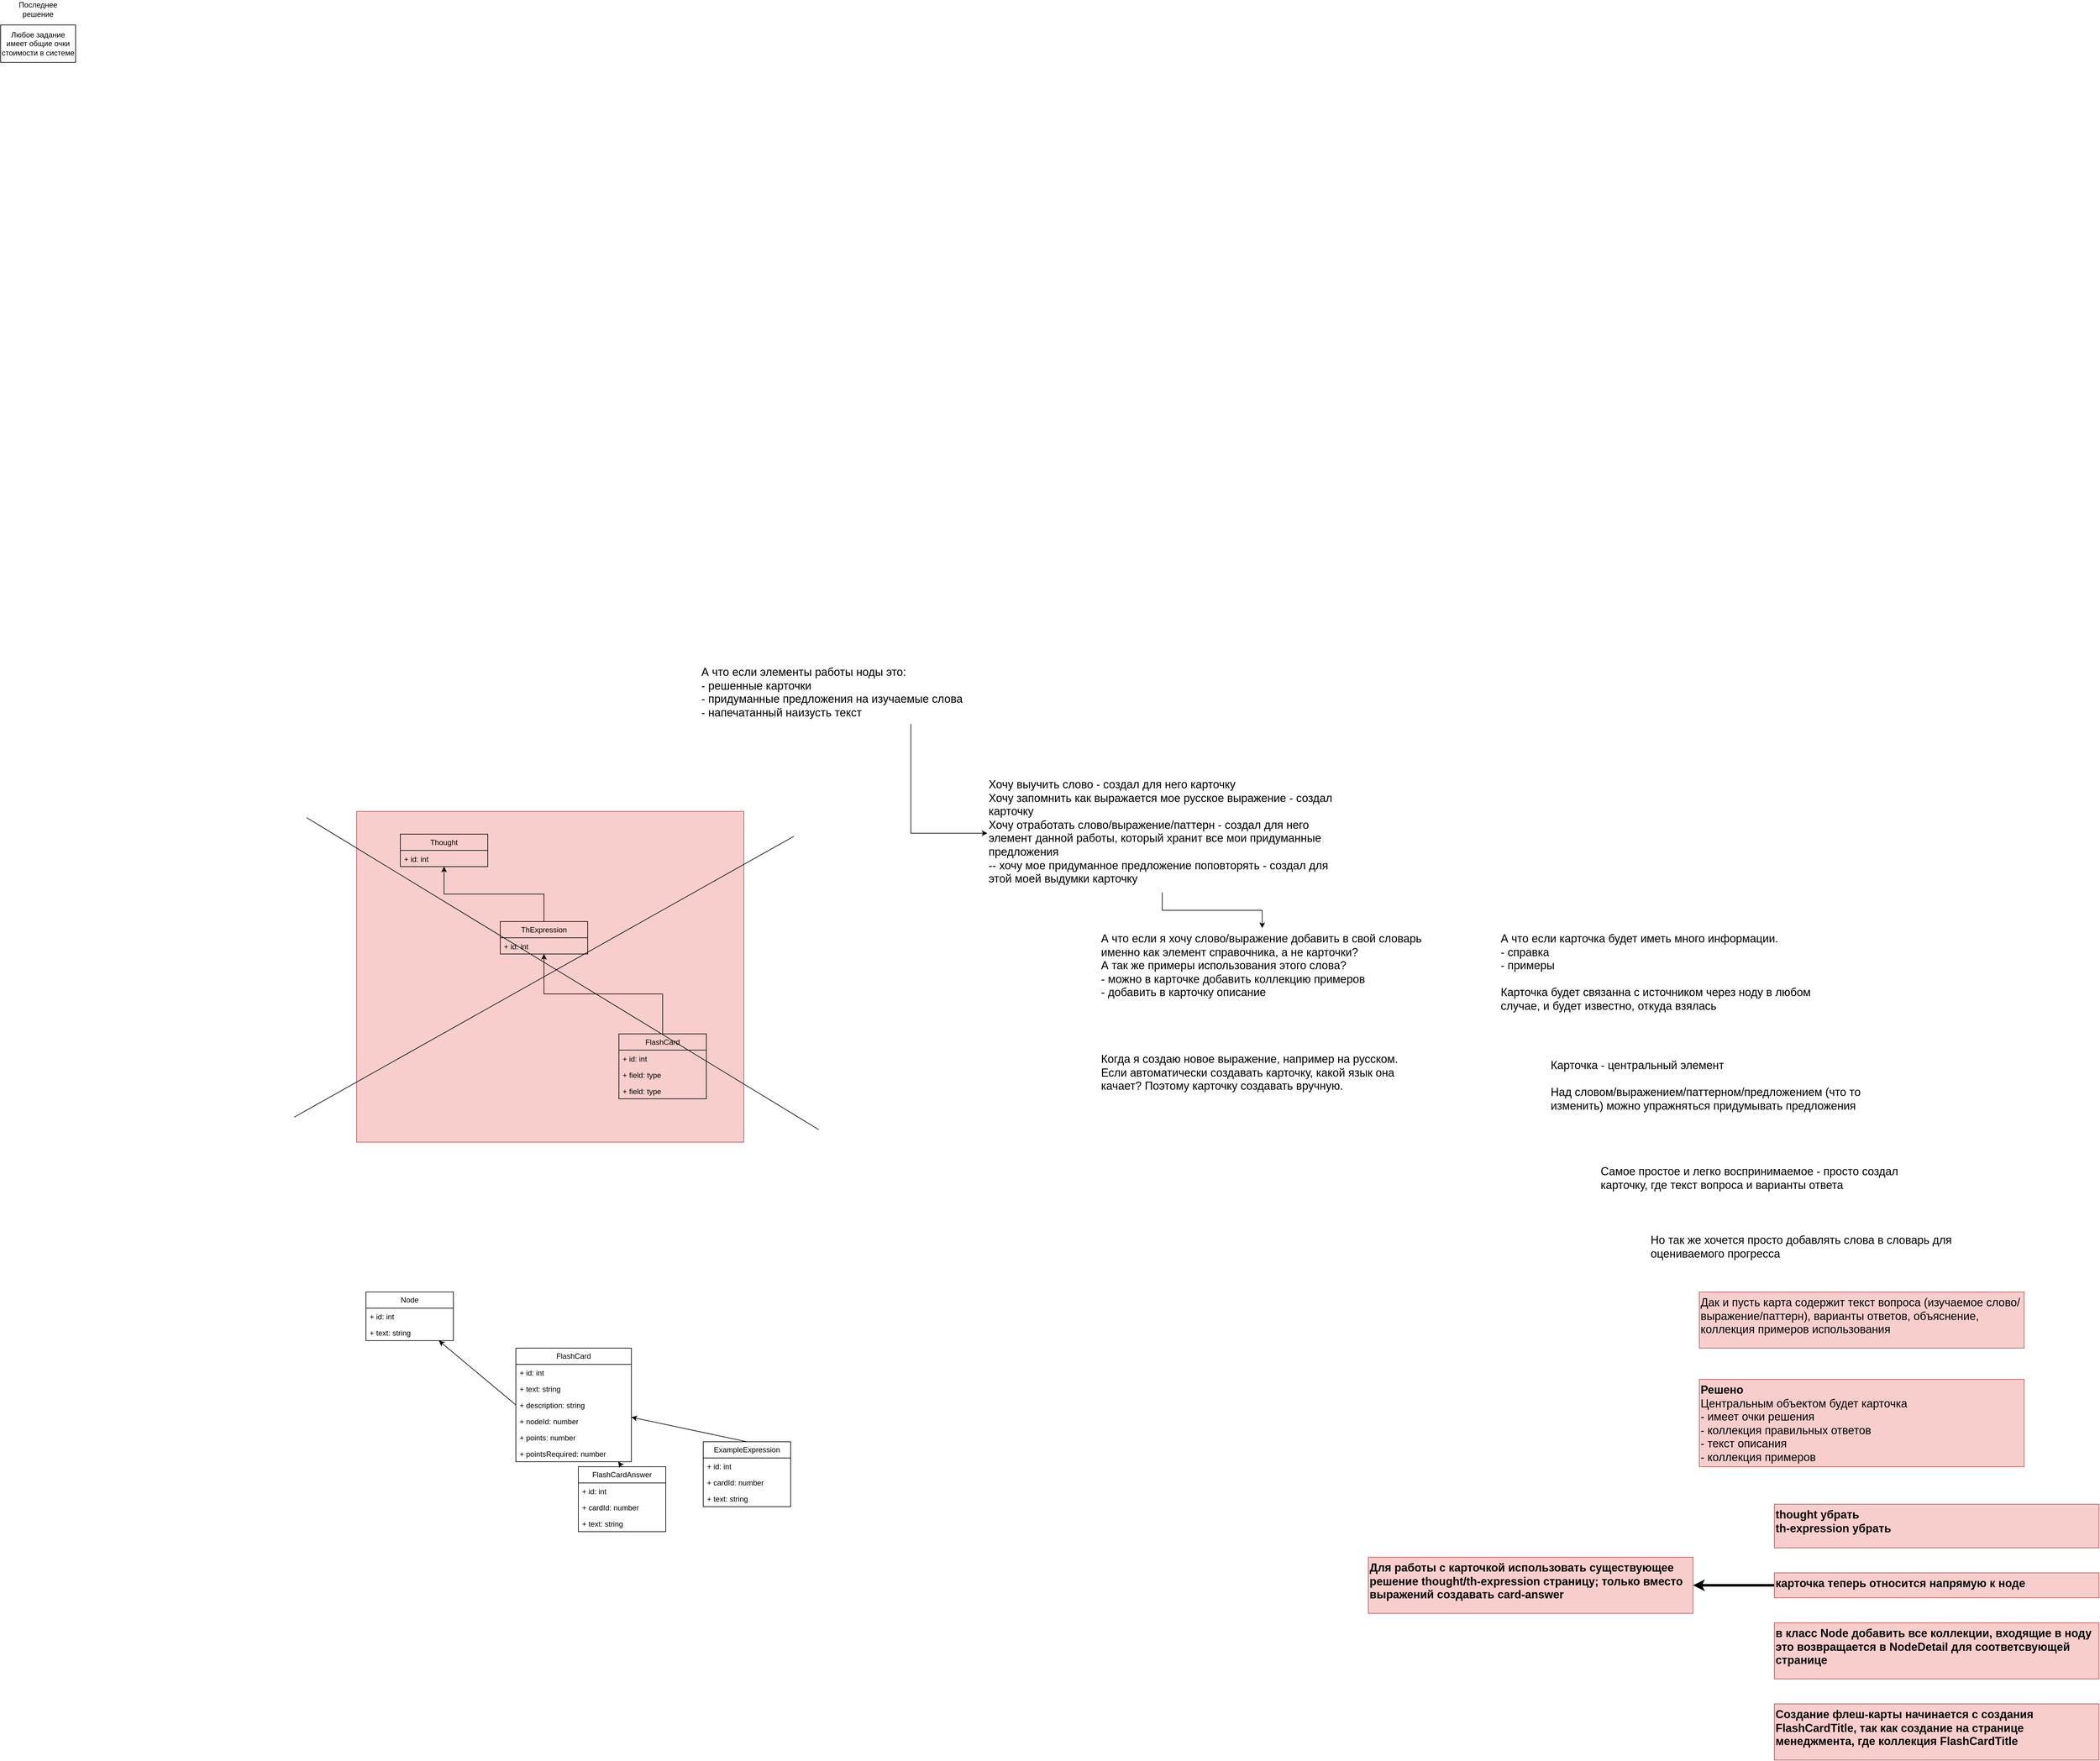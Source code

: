 <mxfile version="24.0.4" type="device" pages="2">
  <diagram id="tUUQVNJgQt2oLryvz7J0" name="model">
    <mxGraphModel dx="6035" dy="4290" grid="1" gridSize="10" guides="1" tooltips="1" connect="1" arrows="1" fold="1" page="1" pageScale="1" pageWidth="850" pageHeight="1100" math="0" shadow="0">
      <root>
        <mxCell id="0" />
        <mxCell id="1" parent="0" />
        <mxCell id="6fnztRm5y4pykyTSG_5O-1" value="" style="rounded=0;whiteSpace=wrap;html=1;fillColor=#f8cecc;strokeColor=#b85450;" parent="1" vertex="1">
          <mxGeometry x="-270" y="170" width="620" height="530" as="geometry" />
        </mxCell>
        <mxCell id="WTt4EjTD4h9SEY8b-Hso-5" style="edgeStyle=orthogonalEdgeStyle;rounded=0;orthogonalLoop=1;jettySize=auto;html=1;exitX=0.5;exitY=0;exitDx=0;exitDy=0;" parent="1" source="vhvPBq-Bzuk-UBjqFSIe-2" target="WTt4EjTD4h9SEY8b-Hso-1" edge="1">
          <mxGeometry relative="1" as="geometry" />
        </mxCell>
        <mxCell id="vhvPBq-Bzuk-UBjqFSIe-2" value="FlashCard" style="swimlane;fontStyle=0;childLayout=stackLayout;horizontal=1;startSize=26;fillColor=none;horizontalStack=0;resizeParent=1;resizeParentMax=0;resizeLast=0;collapsible=1;marginBottom=0;whiteSpace=wrap;html=1;" parent="1" vertex="1">
          <mxGeometry x="150" y="526.5" width="140" height="104" as="geometry" />
        </mxCell>
        <mxCell id="vhvPBq-Bzuk-UBjqFSIe-3" value="+ id: int" style="text;strokeColor=none;fillColor=none;align=left;verticalAlign=top;spacingLeft=4;spacingRight=4;overflow=hidden;rotatable=0;points=[[0,0.5],[1,0.5]];portConstraint=eastwest;whiteSpace=wrap;html=1;" parent="vhvPBq-Bzuk-UBjqFSIe-2" vertex="1">
          <mxGeometry y="26" width="140" height="26" as="geometry" />
        </mxCell>
        <mxCell id="vhvPBq-Bzuk-UBjqFSIe-4" value="+ field: type" style="text;strokeColor=none;fillColor=none;align=left;verticalAlign=top;spacingLeft=4;spacingRight=4;overflow=hidden;rotatable=0;points=[[0,0.5],[1,0.5]];portConstraint=eastwest;whiteSpace=wrap;html=1;" parent="vhvPBq-Bzuk-UBjqFSIe-2" vertex="1">
          <mxGeometry y="52" width="140" height="26" as="geometry" />
        </mxCell>
        <mxCell id="vhvPBq-Bzuk-UBjqFSIe-5" value="+ field: type" style="text;strokeColor=none;fillColor=none;align=left;verticalAlign=top;spacingLeft=4;spacingRight=4;overflow=hidden;rotatable=0;points=[[0,0.5],[1,0.5]];portConstraint=eastwest;whiteSpace=wrap;html=1;" parent="vhvPBq-Bzuk-UBjqFSIe-2" vertex="1">
          <mxGeometry y="78" width="140" height="26" as="geometry" />
        </mxCell>
        <mxCell id="fTzlEpKtm_VRxh6oq2Qi-4" style="edgeStyle=orthogonalEdgeStyle;rounded=0;orthogonalLoop=1;jettySize=auto;html=1;exitX=0.5;exitY=0;exitDx=0;exitDy=0;" parent="1" source="WTt4EjTD4h9SEY8b-Hso-1" target="fTzlEpKtm_VRxh6oq2Qi-2" edge="1">
          <mxGeometry relative="1" as="geometry" />
        </mxCell>
        <mxCell id="WTt4EjTD4h9SEY8b-Hso-1" value="ThExpression" style="swimlane;fontStyle=0;childLayout=stackLayout;horizontal=1;startSize=26;fillColor=none;horizontalStack=0;resizeParent=1;resizeParentMax=0;resizeLast=0;collapsible=1;marginBottom=0;whiteSpace=wrap;html=1;" parent="1" vertex="1">
          <mxGeometry x="-40" y="346.5" width="140" height="52" as="geometry" />
        </mxCell>
        <mxCell id="WTt4EjTD4h9SEY8b-Hso-2" value="+ id: int" style="text;strokeColor=none;fillColor=none;align=left;verticalAlign=top;spacingLeft=4;spacingRight=4;overflow=hidden;rotatable=0;points=[[0,0.5],[1,0.5]];portConstraint=eastwest;whiteSpace=wrap;html=1;" parent="WTt4EjTD4h9SEY8b-Hso-1" vertex="1">
          <mxGeometry y="26" width="140" height="26" as="geometry" />
        </mxCell>
        <mxCell id="fTzlEpKtm_VRxh6oq2Qi-2" value="Thought" style="swimlane;fontStyle=0;childLayout=stackLayout;horizontal=1;startSize=26;fillColor=none;horizontalStack=0;resizeParent=1;resizeParentMax=0;resizeLast=0;collapsible=1;marginBottom=0;whiteSpace=wrap;html=1;" parent="1" vertex="1">
          <mxGeometry x="-200" y="206.5" width="140" height="52" as="geometry" />
        </mxCell>
        <mxCell id="fTzlEpKtm_VRxh6oq2Qi-3" value="+ id: int" style="text;strokeColor=none;fillColor=none;align=left;verticalAlign=top;spacingLeft=4;spacingRight=4;overflow=hidden;rotatable=0;points=[[0,0.5],[1,0.5]];portConstraint=eastwest;whiteSpace=wrap;html=1;" parent="fTzlEpKtm_VRxh6oq2Qi-2" vertex="1">
          <mxGeometry y="26" width="140" height="26" as="geometry" />
        </mxCell>
        <mxCell id="fTzlEpKtm_VRxh6oq2Qi-9" style="edgeStyle=orthogonalEdgeStyle;rounded=0;orthogonalLoop=1;jettySize=auto;html=1;exitX=0.75;exitY=1;exitDx=0;exitDy=0;entryX=0;entryY=0.5;entryDx=0;entryDy=0;" parent="1" source="fTzlEpKtm_VRxh6oq2Qi-7" target="fTzlEpKtm_VRxh6oq2Qi-8" edge="1">
          <mxGeometry relative="1" as="geometry" />
        </mxCell>
        <mxCell id="fTzlEpKtm_VRxh6oq2Qi-7" value="А что если элементы работы ноды это:&lt;br style=&quot;font-size: 18px;&quot;&gt;- решенные карточки&lt;br style=&quot;font-size: 18px;&quot;&gt;- придуманные предложения на изучаемые слова&lt;br style=&quot;font-size: 18px;&quot;&gt;- напечатанный наизусть текст" style="text;html=1;strokeColor=none;fillColor=none;align=left;verticalAlign=top;whiteSpace=wrap;rounded=0;fontSize=18;" parent="1" vertex="1">
          <mxGeometry x="280" y="-70" width="450" height="100" as="geometry" />
        </mxCell>
        <mxCell id="fTzlEpKtm_VRxh6oq2Qi-12" style="edgeStyle=orthogonalEdgeStyle;rounded=0;orthogonalLoop=1;jettySize=auto;html=1;exitX=0.5;exitY=1;exitDx=0;exitDy=0;" parent="1" source="fTzlEpKtm_VRxh6oq2Qi-8" target="fTzlEpKtm_VRxh6oq2Qi-11" edge="1">
          <mxGeometry relative="1" as="geometry" />
        </mxCell>
        <mxCell id="fTzlEpKtm_VRxh6oq2Qi-8" value="Хочу выучить слово - создал для него карточку&lt;br&gt;Хочу запомнить как выражается мое русское выражение - создал карточку&lt;br&gt;Хочу отработать слово/выражение/паттерн - создал для него элемент данной работы, который хранит все мои придуманные предложения&lt;br&gt;-- хочу мое придуманное предложение поповторять - создал для этой моей выдумки карточку" style="text;html=1;strokeColor=none;fillColor=none;align=left;verticalAlign=top;whiteSpace=wrap;rounded=0;fontSize=18;" parent="1" vertex="1">
          <mxGeometry x="740" y="110" width="560" height="190" as="geometry" />
        </mxCell>
        <mxCell id="fTzlEpKtm_VRxh6oq2Qi-11" value="А что если я хочу слово/выражение добавить в свой словарь именно как элемент справочника, а не карточки?&lt;br&gt;А так же примеры использования этого слова?&lt;br&gt;- можно в карточке добавить коллекцию примеров&lt;br&gt;- добавить в карточку описание" style="text;html=1;strokeColor=none;fillColor=none;align=left;verticalAlign=top;whiteSpace=wrap;rounded=0;fontSize=18;" parent="1" vertex="1">
          <mxGeometry x="920" y="357" width="520" height="123" as="geometry" />
        </mxCell>
        <mxCell id="fTzlEpKtm_VRxh6oq2Qi-13" value="Когда я создаю новое выражение, например на русском. Если автоматически создавать карточку, какой язык она качает? Поэтому карточку создавать вручную.&lt;br&gt;" style="text;html=1;strokeColor=none;fillColor=none;align=left;verticalAlign=top;whiteSpace=wrap;rounded=0;fontSize=18;" parent="1" vertex="1">
          <mxGeometry x="920" y="550" width="520" height="123" as="geometry" />
        </mxCell>
        <mxCell id="fTzlEpKtm_VRxh6oq2Qi-14" value="А что если карточка будет иметь много информации.&lt;br&gt;- справка&lt;br&gt;- примеры&lt;br&gt;&lt;br&gt;Карточка будет связанна с источником через ноду в любом случае, и будет известно, откуда взялась" style="text;html=1;strokeColor=none;fillColor=none;align=left;verticalAlign=top;whiteSpace=wrap;rounded=0;fontSize=18;" parent="1" vertex="1">
          <mxGeometry x="1560" y="357" width="520" height="143" as="geometry" />
        </mxCell>
        <mxCell id="fTzlEpKtm_VRxh6oq2Qi-15" value="Карточка - центральный элемент&lt;br&gt;&lt;br&gt;Над словом/выражением/паттерном/предложением (что то изменить) можно упражняться придумывать предложения" style="text;html=1;strokeColor=none;fillColor=none;align=left;verticalAlign=top;whiteSpace=wrap;rounded=0;fontSize=18;" parent="1" vertex="1">
          <mxGeometry x="1640" y="560" width="520" height="100" as="geometry" />
        </mxCell>
        <mxCell id="fTzlEpKtm_VRxh6oq2Qi-16" value="Самое простое и легко воспринимаемое - просто создал карточку, где текст вопроса и варианты ответа" style="text;html=1;strokeColor=none;fillColor=none;align=left;verticalAlign=top;whiteSpace=wrap;rounded=0;fontSize=18;" parent="1" vertex="1">
          <mxGeometry x="1720" y="730" width="520" height="60" as="geometry" />
        </mxCell>
        <mxCell id="fTzlEpKtm_VRxh6oq2Qi-17" value="Но так же хочется просто добавлять слова в словарь для оцениваемого прогресса" style="text;html=1;strokeColor=none;fillColor=none;align=left;verticalAlign=top;whiteSpace=wrap;rounded=0;fontSize=18;" parent="1" vertex="1">
          <mxGeometry x="1800" y="840" width="520" height="60" as="geometry" />
        </mxCell>
        <mxCell id="fTzlEpKtm_VRxh6oq2Qi-18" value="Дак и пусть карта содержит текст вопроса (изучаемое слово/выражение/паттерн), варианты ответов, объяснение, коллекция примеров использования" style="text;html=1;strokeColor=#b85450;fillColor=#f8cecc;align=left;verticalAlign=top;whiteSpace=wrap;rounded=0;fontSize=18;" parent="1" vertex="1">
          <mxGeometry x="1880" y="940" width="520" height="90" as="geometry" />
        </mxCell>
        <mxCell id="fTzlEpKtm_VRxh6oq2Qi-19" value="Решено&lt;br&gt;&lt;span style=&quot;font-weight: normal;&quot;&gt;Центральным объектом будет карточка&lt;br&gt;- имеет очки решения&lt;br&gt;- коллекция правильных ответов&lt;br&gt;- текст описания&lt;/span&gt;&lt;br&gt;&lt;span style=&quot;font-weight: normal;&quot;&gt;- коллекция примеров&lt;/span&gt;" style="text;html=1;strokeColor=#b85450;fillColor=#f8cecc;align=left;verticalAlign=top;whiteSpace=wrap;rounded=0;fontSize=18;fontStyle=1" parent="1" vertex="1">
          <mxGeometry x="1880" y="1080" width="520" height="140" as="geometry" />
        </mxCell>
        <mxCell id="fTzlEpKtm_VRxh6oq2Qi-20" value="thought убрать&lt;br&gt;th-expression убрать" style="text;html=1;strokeColor=#b85450;fillColor=#f8cecc;align=left;verticalAlign=top;whiteSpace=wrap;rounded=0;fontSize=18;fontStyle=1" parent="1" vertex="1">
          <mxGeometry x="2000" y="1280" width="520" height="70" as="geometry" />
        </mxCell>
        <mxCell id="fTzlEpKtm_VRxh6oq2Qi-25" style="edgeStyle=orthogonalEdgeStyle;rounded=0;orthogonalLoop=1;jettySize=auto;html=1;exitX=0;exitY=0.5;exitDx=0;exitDy=0;strokeWidth=4;" parent="1" source="fTzlEpKtm_VRxh6oq2Qi-21" target="fTzlEpKtm_VRxh6oq2Qi-24" edge="1">
          <mxGeometry relative="1" as="geometry" />
        </mxCell>
        <mxCell id="fTzlEpKtm_VRxh6oq2Qi-21" value="карточка теперь относится напрямую к ноде" style="text;html=1;strokeColor=#b85450;fillColor=#f8cecc;align=left;verticalAlign=top;whiteSpace=wrap;rounded=0;fontSize=18;fontStyle=1" parent="1" vertex="1">
          <mxGeometry x="2000" y="1390" width="520" height="40" as="geometry" />
        </mxCell>
        <mxCell id="fTzlEpKtm_VRxh6oq2Qi-23" value="в класс Node добавить все коллекции, входящие в ноду&lt;br&gt;это возвращается в NodeDetail для соответсвующей странице" style="text;html=1;strokeColor=#b85450;fillColor=#f8cecc;align=left;verticalAlign=top;whiteSpace=wrap;rounded=0;fontSize=18;fontStyle=1" parent="1" vertex="1">
          <mxGeometry x="2000" y="1470" width="520" height="90" as="geometry" />
        </mxCell>
        <mxCell id="fTzlEpKtm_VRxh6oq2Qi-24" value="Для работы с карточкой использовать существующее решение thought/th-expression страницу; только вместо выражений создавать card-answer" style="text;html=1;strokeColor=#b85450;fillColor=#f8cecc;align=left;verticalAlign=top;whiteSpace=wrap;rounded=0;fontSize=18;fontStyle=1" parent="1" vertex="1">
          <mxGeometry x="1350" y="1365" width="520" height="90" as="geometry" />
        </mxCell>
        <mxCell id="6fnztRm5y4pykyTSG_5O-3" value="" style="endArrow=none;html=1;rounded=0;" parent="1" edge="1">
          <mxGeometry width="50" height="50" relative="1" as="geometry">
            <mxPoint x="470" y="680" as="sourcePoint" />
            <mxPoint x="-350" y="180" as="targetPoint" />
          </mxGeometry>
        </mxCell>
        <mxCell id="6fnztRm5y4pykyTSG_5O-4" value="" style="endArrow=none;html=1;rounded=0;" parent="1" edge="1">
          <mxGeometry width="50" height="50" relative="1" as="geometry">
            <mxPoint x="-370" y="660" as="sourcePoint" />
            <mxPoint x="430" y="210" as="targetPoint" />
          </mxGeometry>
        </mxCell>
        <mxCell id="6fnztRm5y4pykyTSG_5O-24" style="rounded=0;orthogonalLoop=1;jettySize=auto;html=1;exitX=0;exitY=0.5;exitDx=0;exitDy=0;" parent="1" source="6fnztRm5y4pykyTSG_5O-6" target="6fnztRm5y4pykyTSG_5O-20" edge="1">
          <mxGeometry relative="1" as="geometry" />
        </mxCell>
        <mxCell id="6fnztRm5y4pykyTSG_5O-6" value="FlashCard" style="swimlane;fontStyle=0;childLayout=stackLayout;horizontal=1;startSize=26;fillColor=none;horizontalStack=0;resizeParent=1;resizeParentMax=0;resizeLast=0;collapsible=1;marginBottom=0;whiteSpace=wrap;html=1;" parent="1" vertex="1">
          <mxGeometry x="-15" y="1030" width="185" height="182" as="geometry" />
        </mxCell>
        <mxCell id="6fnztRm5y4pykyTSG_5O-7" value="+ id: int" style="text;strokeColor=none;fillColor=none;align=left;verticalAlign=top;spacingLeft=4;spacingRight=4;overflow=hidden;rotatable=0;points=[[0,0.5],[1,0.5]];portConstraint=eastwest;whiteSpace=wrap;html=1;" parent="6fnztRm5y4pykyTSG_5O-6" vertex="1">
          <mxGeometry y="26" width="185" height="26" as="geometry" />
        </mxCell>
        <mxCell id="6fnztRm5y4pykyTSG_5O-8" value="+ text: string" style="text;strokeColor=none;fillColor=none;align=left;verticalAlign=top;spacingLeft=4;spacingRight=4;overflow=hidden;rotatable=0;points=[[0,0.5],[1,0.5]];portConstraint=eastwest;whiteSpace=wrap;html=1;" parent="6fnztRm5y4pykyTSG_5O-6" vertex="1">
          <mxGeometry y="52" width="185" height="26" as="geometry" />
        </mxCell>
        <mxCell id="6fnztRm5y4pykyTSG_5O-27" value="+ description: string" style="text;strokeColor=none;fillColor=none;align=left;verticalAlign=top;spacingLeft=4;spacingRight=4;overflow=hidden;rotatable=0;points=[[0,0.5],[1,0.5]];portConstraint=eastwest;whiteSpace=wrap;html=1;" parent="6fnztRm5y4pykyTSG_5O-6" vertex="1">
          <mxGeometry y="78" width="185" height="26" as="geometry" />
        </mxCell>
        <mxCell id="6fnztRm5y4pykyTSG_5O-9" value="+ nodeId: number" style="text;strokeColor=none;fillColor=none;align=left;verticalAlign=top;spacingLeft=4;spacingRight=4;overflow=hidden;rotatable=0;points=[[0,0.5],[1,0.5]];portConstraint=eastwest;whiteSpace=wrap;html=1;" parent="6fnztRm5y4pykyTSG_5O-6" vertex="1">
          <mxGeometry y="104" width="185" height="26" as="geometry" />
        </mxCell>
        <mxCell id="6fnztRm5y4pykyTSG_5O-25" value="+ points: number" style="text;strokeColor=none;fillColor=none;align=left;verticalAlign=top;spacingLeft=4;spacingRight=4;overflow=hidden;rotatable=0;points=[[0,0.5],[1,0.5]];portConstraint=eastwest;whiteSpace=wrap;html=1;" parent="6fnztRm5y4pykyTSG_5O-6" vertex="1">
          <mxGeometry y="130" width="185" height="26" as="geometry" />
        </mxCell>
        <mxCell id="6fnztRm5y4pykyTSG_5O-26" value="+ pointsRequired: number" style="text;strokeColor=none;fillColor=none;align=left;verticalAlign=top;spacingLeft=4;spacingRight=4;overflow=hidden;rotatable=0;points=[[0,0.5],[1,0.5]];portConstraint=eastwest;whiteSpace=wrap;html=1;" parent="6fnztRm5y4pykyTSG_5O-6" vertex="1">
          <mxGeometry y="156" width="185" height="26" as="geometry" />
        </mxCell>
        <mxCell id="6fnztRm5y4pykyTSG_5O-14" style="rounded=0;orthogonalLoop=1;jettySize=auto;html=1;exitX=0.5;exitY=0;exitDx=0;exitDy=0;" parent="1" source="6fnztRm5y4pykyTSG_5O-10" target="6fnztRm5y4pykyTSG_5O-6" edge="1">
          <mxGeometry relative="1" as="geometry" />
        </mxCell>
        <mxCell id="6fnztRm5y4pykyTSG_5O-10" value="FlashCardAnswer" style="swimlane;fontStyle=0;childLayout=stackLayout;horizontal=1;startSize=26;fillColor=none;horizontalStack=0;resizeParent=1;resizeParentMax=0;resizeLast=0;collapsible=1;marginBottom=0;whiteSpace=wrap;html=1;" parent="1" vertex="1">
          <mxGeometry x="85" y="1220" width="140" height="104" as="geometry" />
        </mxCell>
        <mxCell id="6fnztRm5y4pykyTSG_5O-11" value="+ id: int" style="text;strokeColor=none;fillColor=none;align=left;verticalAlign=top;spacingLeft=4;spacingRight=4;overflow=hidden;rotatable=0;points=[[0,0.5],[1,0.5]];portConstraint=eastwest;whiteSpace=wrap;html=1;" parent="6fnztRm5y4pykyTSG_5O-10" vertex="1">
          <mxGeometry y="26" width="140" height="26" as="geometry" />
        </mxCell>
        <mxCell id="6fnztRm5y4pykyTSG_5O-12" value="+ cardId: number" style="text;strokeColor=none;fillColor=none;align=left;verticalAlign=top;spacingLeft=4;spacingRight=4;overflow=hidden;rotatable=0;points=[[0,0.5],[1,0.5]];portConstraint=eastwest;whiteSpace=wrap;html=1;" parent="6fnztRm5y4pykyTSG_5O-10" vertex="1">
          <mxGeometry y="52" width="140" height="26" as="geometry" />
        </mxCell>
        <mxCell id="6fnztRm5y4pykyTSG_5O-13" value="+ text: string" style="text;strokeColor=none;fillColor=none;align=left;verticalAlign=top;spacingLeft=4;spacingRight=4;overflow=hidden;rotatable=0;points=[[0,0.5],[1,0.5]];portConstraint=eastwest;whiteSpace=wrap;html=1;" parent="6fnztRm5y4pykyTSG_5O-10" vertex="1">
          <mxGeometry y="78" width="140" height="26" as="geometry" />
        </mxCell>
        <mxCell id="6fnztRm5y4pykyTSG_5O-19" style="rounded=0;orthogonalLoop=1;jettySize=auto;html=1;exitX=0.5;exitY=0;exitDx=0;exitDy=0;" parent="1" source="6fnztRm5y4pykyTSG_5O-15" target="6fnztRm5y4pykyTSG_5O-6" edge="1">
          <mxGeometry relative="1" as="geometry" />
        </mxCell>
        <mxCell id="6fnztRm5y4pykyTSG_5O-15" value="ExampleExpression" style="swimlane;fontStyle=0;childLayout=stackLayout;horizontal=1;startSize=26;fillColor=none;horizontalStack=0;resizeParent=1;resizeParentMax=0;resizeLast=0;collapsible=1;marginBottom=0;whiteSpace=wrap;html=1;" parent="1" vertex="1">
          <mxGeometry x="285" y="1180" width="140" height="104" as="geometry" />
        </mxCell>
        <mxCell id="6fnztRm5y4pykyTSG_5O-16" value="+ id: int" style="text;strokeColor=none;fillColor=none;align=left;verticalAlign=top;spacingLeft=4;spacingRight=4;overflow=hidden;rotatable=0;points=[[0,0.5],[1,0.5]];portConstraint=eastwest;whiteSpace=wrap;html=1;" parent="6fnztRm5y4pykyTSG_5O-15" vertex="1">
          <mxGeometry y="26" width="140" height="26" as="geometry" />
        </mxCell>
        <mxCell id="6fnztRm5y4pykyTSG_5O-17" value="+ cardId: number" style="text;strokeColor=none;fillColor=none;align=left;verticalAlign=top;spacingLeft=4;spacingRight=4;overflow=hidden;rotatable=0;points=[[0,0.5],[1,0.5]];portConstraint=eastwest;whiteSpace=wrap;html=1;" parent="6fnztRm5y4pykyTSG_5O-15" vertex="1">
          <mxGeometry y="52" width="140" height="26" as="geometry" />
        </mxCell>
        <mxCell id="6fnztRm5y4pykyTSG_5O-18" value="+ text: string" style="text;strokeColor=none;fillColor=none;align=left;verticalAlign=top;spacingLeft=4;spacingRight=4;overflow=hidden;rotatable=0;points=[[0,0.5],[1,0.5]];portConstraint=eastwest;whiteSpace=wrap;html=1;" parent="6fnztRm5y4pykyTSG_5O-15" vertex="1">
          <mxGeometry y="78" width="140" height="26" as="geometry" />
        </mxCell>
        <mxCell id="6fnztRm5y4pykyTSG_5O-20" value="Node" style="swimlane;fontStyle=0;childLayout=stackLayout;horizontal=1;startSize=26;fillColor=none;horizontalStack=0;resizeParent=1;resizeParentMax=0;resizeLast=0;collapsible=1;marginBottom=0;whiteSpace=wrap;html=1;" parent="1" vertex="1">
          <mxGeometry x="-255" y="940" width="140" height="78" as="geometry" />
        </mxCell>
        <mxCell id="6fnztRm5y4pykyTSG_5O-21" value="+ id: int" style="text;strokeColor=none;fillColor=none;align=left;verticalAlign=top;spacingLeft=4;spacingRight=4;overflow=hidden;rotatable=0;points=[[0,0.5],[1,0.5]];portConstraint=eastwest;whiteSpace=wrap;html=1;" parent="6fnztRm5y4pykyTSG_5O-20" vertex="1">
          <mxGeometry y="26" width="140" height="26" as="geometry" />
        </mxCell>
        <mxCell id="6fnztRm5y4pykyTSG_5O-22" value="+ text: string" style="text;strokeColor=none;fillColor=none;align=left;verticalAlign=top;spacingLeft=4;spacingRight=4;overflow=hidden;rotatable=0;points=[[0,0.5],[1,0.5]];portConstraint=eastwest;whiteSpace=wrap;html=1;" parent="6fnztRm5y4pykyTSG_5O-20" vertex="1">
          <mxGeometry y="52" width="140" height="26" as="geometry" />
        </mxCell>
        <mxCell id="6fnztRm5y4pykyTSG_5O-28" value="Создание флеш-карты начинается с создания FlashCardTitle, так как создание на странице менеджмента, где коллекция FlashCardTitle" style="text;html=1;strokeColor=#b85450;fillColor=#f8cecc;align=left;verticalAlign=top;whiteSpace=wrap;rounded=0;fontSize=18;fontStyle=1" parent="1" vertex="1">
          <mxGeometry x="2000" y="1600" width="520" height="90" as="geometry" />
        </mxCell>
        <mxCell id="yKuGs0j3u_f8KqlKyRtb-1" value="Любое задание имеет общие очки стоимости в системе" style="rounded=0;whiteSpace=wrap;html=1;" parent="1" vertex="1">
          <mxGeometry x="-840" y="-1090" width="120" height="60" as="geometry" />
        </mxCell>
        <mxCell id="yKuGs0j3u_f8KqlKyRtb-2" value="Последнее решение" style="text;html=1;align=center;verticalAlign=middle;whiteSpace=wrap;rounded=0;" parent="1" vertex="1">
          <mxGeometry x="-810" y="-1130" width="60" height="30" as="geometry" />
        </mxCell>
      </root>
    </mxGraphModel>
  </diagram>
  <diagram id="ku2Hi8JzgQiODNMBgNKK" name="Page-2">
    <mxGraphModel dx="2440" dy="984" grid="1" gridSize="10" guides="1" tooltips="1" connect="1" arrows="1" fold="1" page="1" pageScale="1" pageWidth="850" pageHeight="1100" math="0" shadow="0">
      <root>
        <mxCell id="0" />
        <mxCell id="1" parent="0" />
        <mxCell id="uQFpvIJ3gCoxCxIGHtXc-1" value="&lt;h1 style=&quot;margin-top: 0px;&quot;&gt;Предметное распределение по директориям (FlashCard, Nodes) вместо распределения по типам (Repos, Services)&lt;/h1&gt;&lt;p&gt;&lt;font style=&quot;font-size: 14px;&quot;&gt;Операторы работы с сущностью задания определить в свою директорию&lt;/font&gt;&lt;/p&gt;" style="text;html=1;whiteSpace=wrap;overflow=hidden;rounded=0;fillColor=#f8cecc;strokeColor=#b85450;" vertex="1" parent="1">
          <mxGeometry x="40" y="200" width="470" height="220" as="geometry" />
        </mxCell>
        <mxCell id="uQFpvIJ3gCoxCxIGHtXc-2" value="Например всю работу, в том числе репозитории, поместить в директорию FlashCard" style="text;html=1;align=center;verticalAlign=middle;whiteSpace=wrap;rounded=0;fillColor=#fff2cc;strokeColor=#d6b656;fontSize=16;" vertex="1" parent="1">
          <mxGeometry x="750" y="350" width="240" height="130" as="geometry" />
        </mxCell>
        <mxCell id="uQFpvIJ3gCoxCxIGHtXc-3" value="Все сущности, все определения репозиториев, сервисы (доступ, обработка)" style="text;html=1;align=center;verticalAlign=middle;whiteSpace=wrap;rounded=0;fillColor=#fff2cc;strokeColor=#d6b656;fontSize=16;" vertex="1" parent="1">
          <mxGeometry x="750" y="500" width="240" height="130" as="geometry" />
        </mxCell>
        <mxCell id="uQFpvIJ3gCoxCxIGHtXc-4" value="Настройку уровней flash-card поместить в файл json&lt;br&gt;Для этого json класс" style="text;html=1;align=center;verticalAlign=middle;whiteSpace=wrap;rounded=0;fillColor=#fff2cc;strokeColor=#d6b656;fontSize=16;" vertex="1" parent="1">
          <mxGeometry x="750" y="650" width="240" height="130" as="geometry" />
        </mxCell>
        <mxCell id="uQFpvIJ3gCoxCxIGHtXc-5" value="Работа с нодой" style="text;html=1;align=center;verticalAlign=middle;whiteSpace=wrap;rounded=0;fillColor=#fff2cc;strokeColor=#d6b656;fontSize=16;" vertex="1" parent="1">
          <mxGeometry x="1040" y="350" width="240" height="130" as="geometry" />
        </mxCell>
        <mxCell id="uQFpvIJ3gCoxCxIGHtXc-6" value="и т.д." style="text;html=1;align=center;verticalAlign=middle;whiteSpace=wrap;rounded=0;fillColor=#fff2cc;strokeColor=#d6b656;fontSize=16;" vertex="1" parent="1">
          <mxGeometry x="1310" y="485" width="240" height="130" as="geometry" />
        </mxCell>
        <mxCell id="uQFpvIJ3gCoxCxIGHtXc-7" value="В большей мере это касается сервислов над заданием." style="text;html=1;align=center;verticalAlign=middle;whiteSpace=wrap;rounded=0;fillColor=#fff2cc;strokeColor=#d6b656;fontSize=16;" vertex="1" parent="1">
          <mxGeometry x="40" y="440" width="240" height="130" as="geometry" />
        </mxCell>
      </root>
    </mxGraphModel>
  </diagram>
</mxfile>
